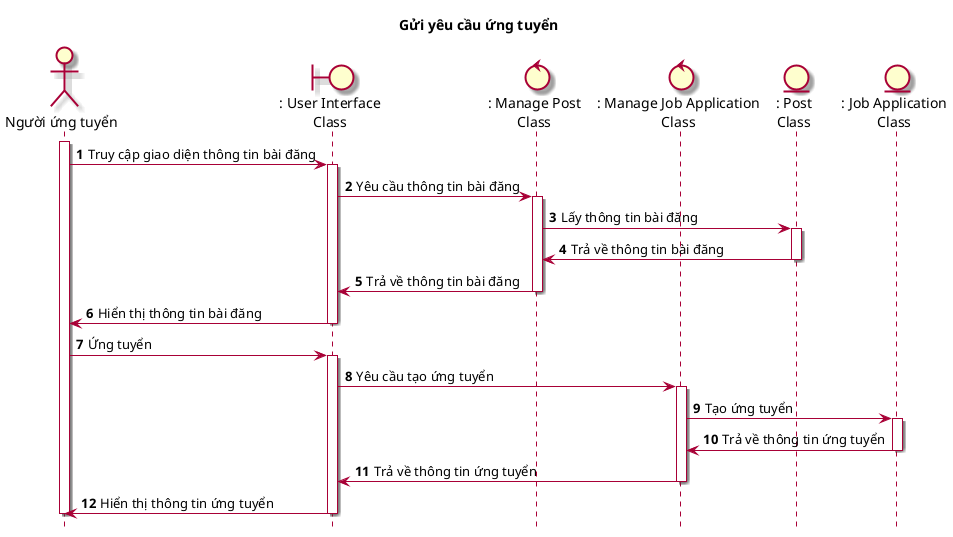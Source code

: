 @startuml SeqGuiYeuCauUngTuyen

skin rose
hide footbox
title Gửi yêu cầu ứng tuyển

actor "Người ứng tuyển" as nguoiUngTuyen
boundary ": User Interface\nClass" as userInterface
control ": Manage Post\nClass" as managePost
control ": Manage Job Application\nClass" as manageJobApplication
entity ": Post\nClass" as postClass
entity ": Job Application\nClass" as jobApplicationClass

autonumber
nguoiUngTuyen++
nguoiUngTuyen -> userInterface++: Truy cập giao diện thông tin bài đăng
userInterface -> managePost++: Yêu cầu thông tin bài đăng
managePost -> postClass++: Lấy thông tin bài đăng
postClass -> managePost--: Trả về thông tin bài đăng
managePost -> userInterface--: Trả về thông tin bài đăng
userInterface -> nguoiUngTuyen--: Hiển thị thông tin bài đăng
nguoiUngTuyen -> userInterface++: Ứng tuyển
userInterface -> manageJobApplication++: Yêu cầu tạo ứng tuyển
manageJobApplication -> jobApplicationClass++: Tạo ứng tuyển
jobApplicationClass -> manageJobApplication--: Trả về thông tin ứng tuyển
manageJobApplication -> userInterface--: Trả về thông tin ứng tuyển
userInterface -> nguoiUngTuyen--: Hiển thị thông tin ứng tuyển
nguoiUngTuyen--
@enduml